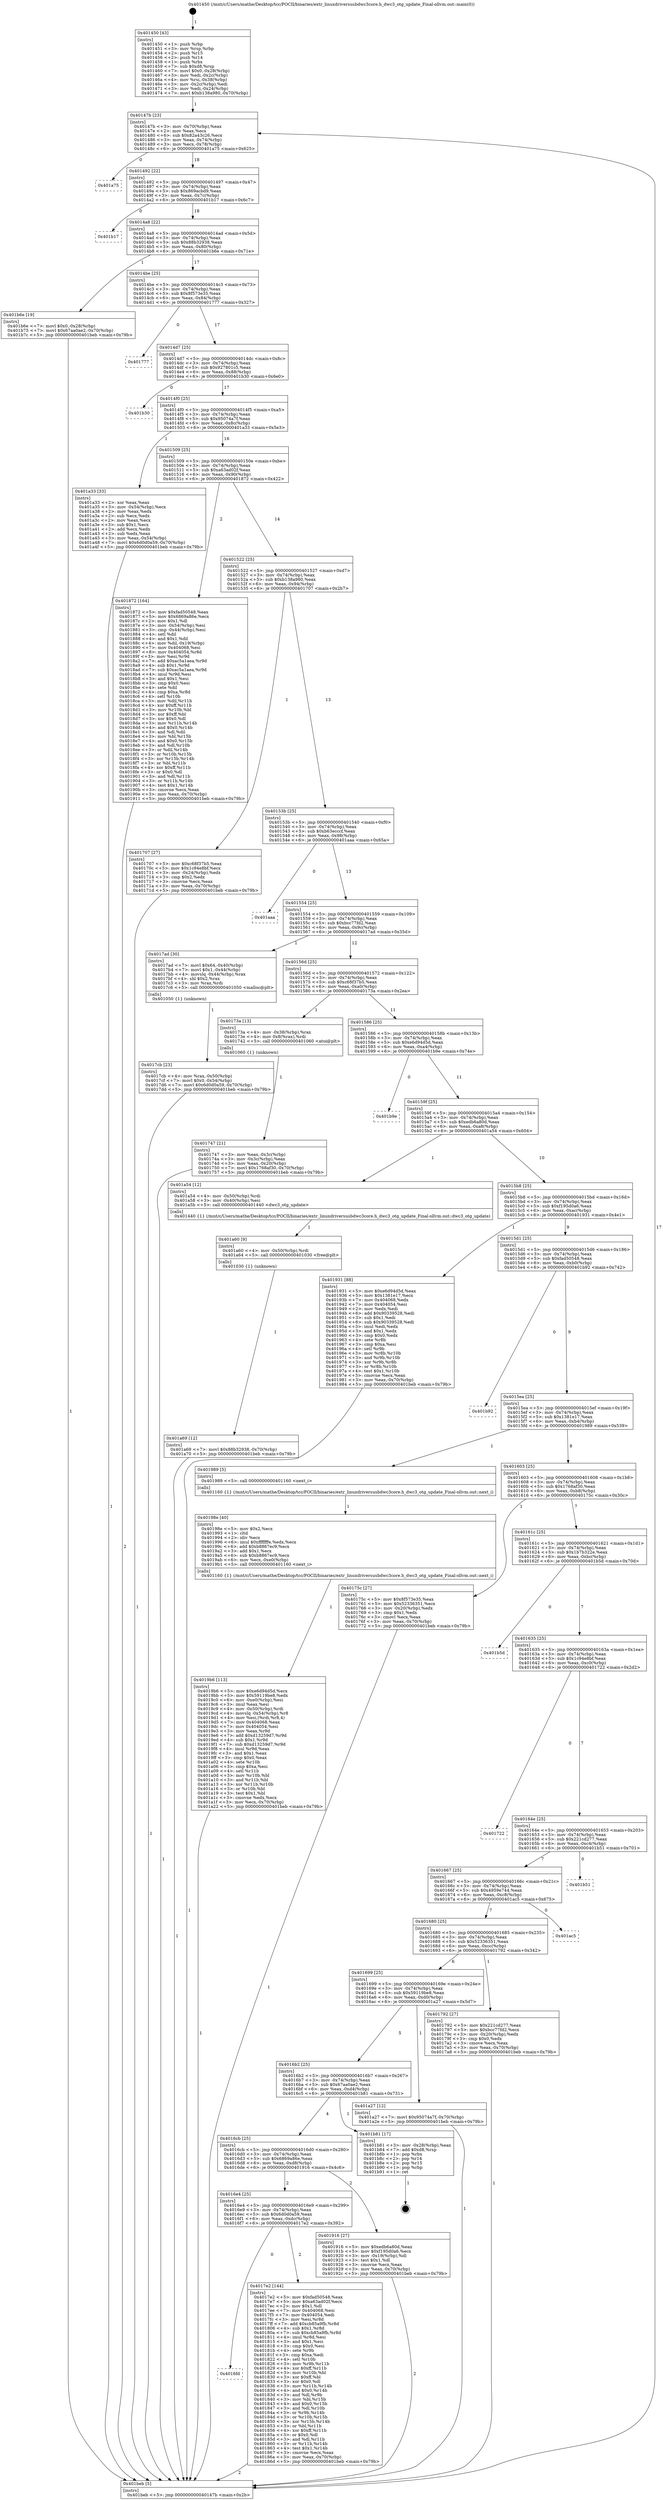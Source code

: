 digraph "0x401450" {
  label = "0x401450 (/mnt/c/Users/mathe/Desktop/tcc/POCII/binaries/extr_linuxdriversusbdwc3core.h_dwc3_otg_update_Final-ollvm.out::main(0))"
  labelloc = "t"
  node[shape=record]

  Entry [label="",width=0.3,height=0.3,shape=circle,fillcolor=black,style=filled]
  "0x40147b" [label="{
     0x40147b [23]\l
     | [instrs]\l
     &nbsp;&nbsp;0x40147b \<+3\>: mov -0x70(%rbp),%eax\l
     &nbsp;&nbsp;0x40147e \<+2\>: mov %eax,%ecx\l
     &nbsp;&nbsp;0x401480 \<+6\>: sub $0x82a43c26,%ecx\l
     &nbsp;&nbsp;0x401486 \<+3\>: mov %eax,-0x74(%rbp)\l
     &nbsp;&nbsp;0x401489 \<+3\>: mov %ecx,-0x78(%rbp)\l
     &nbsp;&nbsp;0x40148c \<+6\>: je 0000000000401a75 \<main+0x625\>\l
  }"]
  "0x401a75" [label="{
     0x401a75\l
  }", style=dashed]
  "0x401492" [label="{
     0x401492 [22]\l
     | [instrs]\l
     &nbsp;&nbsp;0x401492 \<+5\>: jmp 0000000000401497 \<main+0x47\>\l
     &nbsp;&nbsp;0x401497 \<+3\>: mov -0x74(%rbp),%eax\l
     &nbsp;&nbsp;0x40149a \<+5\>: sub $0x869acbd9,%eax\l
     &nbsp;&nbsp;0x40149f \<+3\>: mov %eax,-0x7c(%rbp)\l
     &nbsp;&nbsp;0x4014a2 \<+6\>: je 0000000000401b17 \<main+0x6c7\>\l
  }"]
  Exit [label="",width=0.3,height=0.3,shape=circle,fillcolor=black,style=filled,peripheries=2]
  "0x401b17" [label="{
     0x401b17\l
  }", style=dashed]
  "0x4014a8" [label="{
     0x4014a8 [22]\l
     | [instrs]\l
     &nbsp;&nbsp;0x4014a8 \<+5\>: jmp 00000000004014ad \<main+0x5d\>\l
     &nbsp;&nbsp;0x4014ad \<+3\>: mov -0x74(%rbp),%eax\l
     &nbsp;&nbsp;0x4014b0 \<+5\>: sub $0x88b32938,%eax\l
     &nbsp;&nbsp;0x4014b5 \<+3\>: mov %eax,-0x80(%rbp)\l
     &nbsp;&nbsp;0x4014b8 \<+6\>: je 0000000000401b6e \<main+0x71e\>\l
  }"]
  "0x401a69" [label="{
     0x401a69 [12]\l
     | [instrs]\l
     &nbsp;&nbsp;0x401a69 \<+7\>: movl $0x88b32938,-0x70(%rbp)\l
     &nbsp;&nbsp;0x401a70 \<+5\>: jmp 0000000000401beb \<main+0x79b\>\l
  }"]
  "0x401b6e" [label="{
     0x401b6e [19]\l
     | [instrs]\l
     &nbsp;&nbsp;0x401b6e \<+7\>: movl $0x0,-0x28(%rbp)\l
     &nbsp;&nbsp;0x401b75 \<+7\>: movl $0x67aa0ae2,-0x70(%rbp)\l
     &nbsp;&nbsp;0x401b7c \<+5\>: jmp 0000000000401beb \<main+0x79b\>\l
  }"]
  "0x4014be" [label="{
     0x4014be [25]\l
     | [instrs]\l
     &nbsp;&nbsp;0x4014be \<+5\>: jmp 00000000004014c3 \<main+0x73\>\l
     &nbsp;&nbsp;0x4014c3 \<+3\>: mov -0x74(%rbp),%eax\l
     &nbsp;&nbsp;0x4014c6 \<+5\>: sub $0x8f573e35,%eax\l
     &nbsp;&nbsp;0x4014cb \<+6\>: mov %eax,-0x84(%rbp)\l
     &nbsp;&nbsp;0x4014d1 \<+6\>: je 0000000000401777 \<main+0x327\>\l
  }"]
  "0x401a60" [label="{
     0x401a60 [9]\l
     | [instrs]\l
     &nbsp;&nbsp;0x401a60 \<+4\>: mov -0x50(%rbp),%rdi\l
     &nbsp;&nbsp;0x401a64 \<+5\>: call 0000000000401030 \<free@plt\>\l
     | [calls]\l
     &nbsp;&nbsp;0x401030 \{1\} (unknown)\l
  }"]
  "0x401777" [label="{
     0x401777\l
  }", style=dashed]
  "0x4014d7" [label="{
     0x4014d7 [25]\l
     | [instrs]\l
     &nbsp;&nbsp;0x4014d7 \<+5\>: jmp 00000000004014dc \<main+0x8c\>\l
     &nbsp;&nbsp;0x4014dc \<+3\>: mov -0x74(%rbp),%eax\l
     &nbsp;&nbsp;0x4014df \<+5\>: sub $0x927801c5,%eax\l
     &nbsp;&nbsp;0x4014e4 \<+6\>: mov %eax,-0x88(%rbp)\l
     &nbsp;&nbsp;0x4014ea \<+6\>: je 0000000000401b30 \<main+0x6e0\>\l
  }"]
  "0x4019b6" [label="{
     0x4019b6 [113]\l
     | [instrs]\l
     &nbsp;&nbsp;0x4019b6 \<+5\>: mov $0xe6d94d5d,%ecx\l
     &nbsp;&nbsp;0x4019bb \<+5\>: mov $0x59119be8,%edx\l
     &nbsp;&nbsp;0x4019c0 \<+6\>: mov -0xe0(%rbp),%esi\l
     &nbsp;&nbsp;0x4019c6 \<+3\>: imul %eax,%esi\l
     &nbsp;&nbsp;0x4019c9 \<+4\>: mov -0x50(%rbp),%rdi\l
     &nbsp;&nbsp;0x4019cd \<+4\>: movslq -0x54(%rbp),%r8\l
     &nbsp;&nbsp;0x4019d1 \<+4\>: mov %esi,(%rdi,%r8,4)\l
     &nbsp;&nbsp;0x4019d5 \<+7\>: mov 0x404068,%eax\l
     &nbsp;&nbsp;0x4019dc \<+7\>: mov 0x404054,%esi\l
     &nbsp;&nbsp;0x4019e3 \<+3\>: mov %eax,%r9d\l
     &nbsp;&nbsp;0x4019e6 \<+7\>: add $0xd13259d7,%r9d\l
     &nbsp;&nbsp;0x4019ed \<+4\>: sub $0x1,%r9d\l
     &nbsp;&nbsp;0x4019f1 \<+7\>: sub $0xd13259d7,%r9d\l
     &nbsp;&nbsp;0x4019f8 \<+4\>: imul %r9d,%eax\l
     &nbsp;&nbsp;0x4019fc \<+3\>: and $0x1,%eax\l
     &nbsp;&nbsp;0x4019ff \<+3\>: cmp $0x0,%eax\l
     &nbsp;&nbsp;0x401a02 \<+4\>: sete %r10b\l
     &nbsp;&nbsp;0x401a06 \<+3\>: cmp $0xa,%esi\l
     &nbsp;&nbsp;0x401a09 \<+4\>: setl %r11b\l
     &nbsp;&nbsp;0x401a0d \<+3\>: mov %r10b,%bl\l
     &nbsp;&nbsp;0x401a10 \<+3\>: and %r11b,%bl\l
     &nbsp;&nbsp;0x401a13 \<+3\>: xor %r11b,%r10b\l
     &nbsp;&nbsp;0x401a16 \<+3\>: or %r10b,%bl\l
     &nbsp;&nbsp;0x401a19 \<+3\>: test $0x1,%bl\l
     &nbsp;&nbsp;0x401a1c \<+3\>: cmovne %edx,%ecx\l
     &nbsp;&nbsp;0x401a1f \<+3\>: mov %ecx,-0x70(%rbp)\l
     &nbsp;&nbsp;0x401a22 \<+5\>: jmp 0000000000401beb \<main+0x79b\>\l
  }"]
  "0x401b30" [label="{
     0x401b30\l
  }", style=dashed]
  "0x4014f0" [label="{
     0x4014f0 [25]\l
     | [instrs]\l
     &nbsp;&nbsp;0x4014f0 \<+5\>: jmp 00000000004014f5 \<main+0xa5\>\l
     &nbsp;&nbsp;0x4014f5 \<+3\>: mov -0x74(%rbp),%eax\l
     &nbsp;&nbsp;0x4014f8 \<+5\>: sub $0x95074a7f,%eax\l
     &nbsp;&nbsp;0x4014fd \<+6\>: mov %eax,-0x8c(%rbp)\l
     &nbsp;&nbsp;0x401503 \<+6\>: je 0000000000401a33 \<main+0x5e3\>\l
  }"]
  "0x40198e" [label="{
     0x40198e [40]\l
     | [instrs]\l
     &nbsp;&nbsp;0x40198e \<+5\>: mov $0x2,%ecx\l
     &nbsp;&nbsp;0x401993 \<+1\>: cltd\l
     &nbsp;&nbsp;0x401994 \<+2\>: idiv %ecx\l
     &nbsp;&nbsp;0x401996 \<+6\>: imul $0xfffffffe,%edx,%ecx\l
     &nbsp;&nbsp;0x40199c \<+6\>: add $0xb8867ec9,%ecx\l
     &nbsp;&nbsp;0x4019a2 \<+3\>: add $0x1,%ecx\l
     &nbsp;&nbsp;0x4019a5 \<+6\>: sub $0xb8867ec9,%ecx\l
     &nbsp;&nbsp;0x4019ab \<+6\>: mov %ecx,-0xe0(%rbp)\l
     &nbsp;&nbsp;0x4019b1 \<+5\>: call 0000000000401160 \<next_i\>\l
     | [calls]\l
     &nbsp;&nbsp;0x401160 \{1\} (/mnt/c/Users/mathe/Desktop/tcc/POCII/binaries/extr_linuxdriversusbdwc3core.h_dwc3_otg_update_Final-ollvm.out::next_i)\l
  }"]
  "0x401a33" [label="{
     0x401a33 [33]\l
     | [instrs]\l
     &nbsp;&nbsp;0x401a33 \<+2\>: xor %eax,%eax\l
     &nbsp;&nbsp;0x401a35 \<+3\>: mov -0x54(%rbp),%ecx\l
     &nbsp;&nbsp;0x401a38 \<+2\>: mov %eax,%edx\l
     &nbsp;&nbsp;0x401a3a \<+2\>: sub %ecx,%edx\l
     &nbsp;&nbsp;0x401a3c \<+2\>: mov %eax,%ecx\l
     &nbsp;&nbsp;0x401a3e \<+3\>: sub $0x1,%ecx\l
     &nbsp;&nbsp;0x401a41 \<+2\>: add %ecx,%edx\l
     &nbsp;&nbsp;0x401a43 \<+2\>: sub %edx,%eax\l
     &nbsp;&nbsp;0x401a45 \<+3\>: mov %eax,-0x54(%rbp)\l
     &nbsp;&nbsp;0x401a48 \<+7\>: movl $0x6d0d0a59,-0x70(%rbp)\l
     &nbsp;&nbsp;0x401a4f \<+5\>: jmp 0000000000401beb \<main+0x79b\>\l
  }"]
  "0x401509" [label="{
     0x401509 [25]\l
     | [instrs]\l
     &nbsp;&nbsp;0x401509 \<+5\>: jmp 000000000040150e \<main+0xbe\>\l
     &nbsp;&nbsp;0x40150e \<+3\>: mov -0x74(%rbp),%eax\l
     &nbsp;&nbsp;0x401511 \<+5\>: sub $0xa63ad02f,%eax\l
     &nbsp;&nbsp;0x401516 \<+6\>: mov %eax,-0x90(%rbp)\l
     &nbsp;&nbsp;0x40151c \<+6\>: je 0000000000401872 \<main+0x422\>\l
  }"]
  "0x4016fd" [label="{
     0x4016fd\l
  }", style=dashed]
  "0x401872" [label="{
     0x401872 [164]\l
     | [instrs]\l
     &nbsp;&nbsp;0x401872 \<+5\>: mov $0xfad50548,%eax\l
     &nbsp;&nbsp;0x401877 \<+5\>: mov $0x6869a86e,%ecx\l
     &nbsp;&nbsp;0x40187c \<+2\>: mov $0x1,%dl\l
     &nbsp;&nbsp;0x40187e \<+3\>: mov -0x54(%rbp),%esi\l
     &nbsp;&nbsp;0x401881 \<+3\>: cmp -0x44(%rbp),%esi\l
     &nbsp;&nbsp;0x401884 \<+4\>: setl %dil\l
     &nbsp;&nbsp;0x401888 \<+4\>: and $0x1,%dil\l
     &nbsp;&nbsp;0x40188c \<+4\>: mov %dil,-0x19(%rbp)\l
     &nbsp;&nbsp;0x401890 \<+7\>: mov 0x404068,%esi\l
     &nbsp;&nbsp;0x401897 \<+8\>: mov 0x404054,%r8d\l
     &nbsp;&nbsp;0x40189f \<+3\>: mov %esi,%r9d\l
     &nbsp;&nbsp;0x4018a2 \<+7\>: add $0xac5a1aea,%r9d\l
     &nbsp;&nbsp;0x4018a9 \<+4\>: sub $0x1,%r9d\l
     &nbsp;&nbsp;0x4018ad \<+7\>: sub $0xac5a1aea,%r9d\l
     &nbsp;&nbsp;0x4018b4 \<+4\>: imul %r9d,%esi\l
     &nbsp;&nbsp;0x4018b8 \<+3\>: and $0x1,%esi\l
     &nbsp;&nbsp;0x4018bb \<+3\>: cmp $0x0,%esi\l
     &nbsp;&nbsp;0x4018be \<+4\>: sete %dil\l
     &nbsp;&nbsp;0x4018c2 \<+4\>: cmp $0xa,%r8d\l
     &nbsp;&nbsp;0x4018c6 \<+4\>: setl %r10b\l
     &nbsp;&nbsp;0x4018ca \<+3\>: mov %dil,%r11b\l
     &nbsp;&nbsp;0x4018cd \<+4\>: xor $0xff,%r11b\l
     &nbsp;&nbsp;0x4018d1 \<+3\>: mov %r10b,%bl\l
     &nbsp;&nbsp;0x4018d4 \<+3\>: xor $0xff,%bl\l
     &nbsp;&nbsp;0x4018d7 \<+3\>: xor $0x0,%dl\l
     &nbsp;&nbsp;0x4018da \<+3\>: mov %r11b,%r14b\l
     &nbsp;&nbsp;0x4018dd \<+4\>: and $0x0,%r14b\l
     &nbsp;&nbsp;0x4018e1 \<+3\>: and %dl,%dil\l
     &nbsp;&nbsp;0x4018e4 \<+3\>: mov %bl,%r15b\l
     &nbsp;&nbsp;0x4018e7 \<+4\>: and $0x0,%r15b\l
     &nbsp;&nbsp;0x4018eb \<+3\>: and %dl,%r10b\l
     &nbsp;&nbsp;0x4018ee \<+3\>: or %dil,%r14b\l
     &nbsp;&nbsp;0x4018f1 \<+3\>: or %r10b,%r15b\l
     &nbsp;&nbsp;0x4018f4 \<+3\>: xor %r15b,%r14b\l
     &nbsp;&nbsp;0x4018f7 \<+3\>: or %bl,%r11b\l
     &nbsp;&nbsp;0x4018fa \<+4\>: xor $0xff,%r11b\l
     &nbsp;&nbsp;0x4018fe \<+3\>: or $0x0,%dl\l
     &nbsp;&nbsp;0x401901 \<+3\>: and %dl,%r11b\l
     &nbsp;&nbsp;0x401904 \<+3\>: or %r11b,%r14b\l
     &nbsp;&nbsp;0x401907 \<+4\>: test $0x1,%r14b\l
     &nbsp;&nbsp;0x40190b \<+3\>: cmovne %ecx,%eax\l
     &nbsp;&nbsp;0x40190e \<+3\>: mov %eax,-0x70(%rbp)\l
     &nbsp;&nbsp;0x401911 \<+5\>: jmp 0000000000401beb \<main+0x79b\>\l
  }"]
  "0x401522" [label="{
     0x401522 [25]\l
     | [instrs]\l
     &nbsp;&nbsp;0x401522 \<+5\>: jmp 0000000000401527 \<main+0xd7\>\l
     &nbsp;&nbsp;0x401527 \<+3\>: mov -0x74(%rbp),%eax\l
     &nbsp;&nbsp;0x40152a \<+5\>: sub $0xb138a980,%eax\l
     &nbsp;&nbsp;0x40152f \<+6\>: mov %eax,-0x94(%rbp)\l
     &nbsp;&nbsp;0x401535 \<+6\>: je 0000000000401707 \<main+0x2b7\>\l
  }"]
  "0x4017e2" [label="{
     0x4017e2 [144]\l
     | [instrs]\l
     &nbsp;&nbsp;0x4017e2 \<+5\>: mov $0xfad50548,%eax\l
     &nbsp;&nbsp;0x4017e7 \<+5\>: mov $0xa63ad02f,%ecx\l
     &nbsp;&nbsp;0x4017ec \<+2\>: mov $0x1,%dl\l
     &nbsp;&nbsp;0x4017ee \<+7\>: mov 0x404068,%esi\l
     &nbsp;&nbsp;0x4017f5 \<+7\>: mov 0x404054,%edi\l
     &nbsp;&nbsp;0x4017fc \<+3\>: mov %esi,%r8d\l
     &nbsp;&nbsp;0x4017ff \<+7\>: add $0xcb85a9fb,%r8d\l
     &nbsp;&nbsp;0x401806 \<+4\>: sub $0x1,%r8d\l
     &nbsp;&nbsp;0x40180a \<+7\>: sub $0xcb85a9fb,%r8d\l
     &nbsp;&nbsp;0x401811 \<+4\>: imul %r8d,%esi\l
     &nbsp;&nbsp;0x401815 \<+3\>: and $0x1,%esi\l
     &nbsp;&nbsp;0x401818 \<+3\>: cmp $0x0,%esi\l
     &nbsp;&nbsp;0x40181b \<+4\>: sete %r9b\l
     &nbsp;&nbsp;0x40181f \<+3\>: cmp $0xa,%edi\l
     &nbsp;&nbsp;0x401822 \<+4\>: setl %r10b\l
     &nbsp;&nbsp;0x401826 \<+3\>: mov %r9b,%r11b\l
     &nbsp;&nbsp;0x401829 \<+4\>: xor $0xff,%r11b\l
     &nbsp;&nbsp;0x40182d \<+3\>: mov %r10b,%bl\l
     &nbsp;&nbsp;0x401830 \<+3\>: xor $0xff,%bl\l
     &nbsp;&nbsp;0x401833 \<+3\>: xor $0x0,%dl\l
     &nbsp;&nbsp;0x401836 \<+3\>: mov %r11b,%r14b\l
     &nbsp;&nbsp;0x401839 \<+4\>: and $0x0,%r14b\l
     &nbsp;&nbsp;0x40183d \<+3\>: and %dl,%r9b\l
     &nbsp;&nbsp;0x401840 \<+3\>: mov %bl,%r15b\l
     &nbsp;&nbsp;0x401843 \<+4\>: and $0x0,%r15b\l
     &nbsp;&nbsp;0x401847 \<+3\>: and %dl,%r10b\l
     &nbsp;&nbsp;0x40184a \<+3\>: or %r9b,%r14b\l
     &nbsp;&nbsp;0x40184d \<+3\>: or %r10b,%r15b\l
     &nbsp;&nbsp;0x401850 \<+3\>: xor %r15b,%r14b\l
     &nbsp;&nbsp;0x401853 \<+3\>: or %bl,%r11b\l
     &nbsp;&nbsp;0x401856 \<+4\>: xor $0xff,%r11b\l
     &nbsp;&nbsp;0x40185a \<+3\>: or $0x0,%dl\l
     &nbsp;&nbsp;0x40185d \<+3\>: and %dl,%r11b\l
     &nbsp;&nbsp;0x401860 \<+3\>: or %r11b,%r14b\l
     &nbsp;&nbsp;0x401863 \<+4\>: test $0x1,%r14b\l
     &nbsp;&nbsp;0x401867 \<+3\>: cmovne %ecx,%eax\l
     &nbsp;&nbsp;0x40186a \<+3\>: mov %eax,-0x70(%rbp)\l
     &nbsp;&nbsp;0x40186d \<+5\>: jmp 0000000000401beb \<main+0x79b\>\l
  }"]
  "0x401707" [label="{
     0x401707 [27]\l
     | [instrs]\l
     &nbsp;&nbsp;0x401707 \<+5\>: mov $0xc68f37b5,%eax\l
     &nbsp;&nbsp;0x40170c \<+5\>: mov $0x1c94e8bf,%ecx\l
     &nbsp;&nbsp;0x401711 \<+3\>: mov -0x24(%rbp),%edx\l
     &nbsp;&nbsp;0x401714 \<+3\>: cmp $0x2,%edx\l
     &nbsp;&nbsp;0x401717 \<+3\>: cmovne %ecx,%eax\l
     &nbsp;&nbsp;0x40171a \<+3\>: mov %eax,-0x70(%rbp)\l
     &nbsp;&nbsp;0x40171d \<+5\>: jmp 0000000000401beb \<main+0x79b\>\l
  }"]
  "0x40153b" [label="{
     0x40153b [25]\l
     | [instrs]\l
     &nbsp;&nbsp;0x40153b \<+5\>: jmp 0000000000401540 \<main+0xf0\>\l
     &nbsp;&nbsp;0x401540 \<+3\>: mov -0x74(%rbp),%eax\l
     &nbsp;&nbsp;0x401543 \<+5\>: sub $0xb63ecccf,%eax\l
     &nbsp;&nbsp;0x401548 \<+6\>: mov %eax,-0x98(%rbp)\l
     &nbsp;&nbsp;0x40154e \<+6\>: je 0000000000401aaa \<main+0x65a\>\l
  }"]
  "0x401beb" [label="{
     0x401beb [5]\l
     | [instrs]\l
     &nbsp;&nbsp;0x401beb \<+5\>: jmp 000000000040147b \<main+0x2b\>\l
  }"]
  "0x401450" [label="{
     0x401450 [43]\l
     | [instrs]\l
     &nbsp;&nbsp;0x401450 \<+1\>: push %rbp\l
     &nbsp;&nbsp;0x401451 \<+3\>: mov %rsp,%rbp\l
     &nbsp;&nbsp;0x401454 \<+2\>: push %r15\l
     &nbsp;&nbsp;0x401456 \<+2\>: push %r14\l
     &nbsp;&nbsp;0x401458 \<+1\>: push %rbx\l
     &nbsp;&nbsp;0x401459 \<+7\>: sub $0xd8,%rsp\l
     &nbsp;&nbsp;0x401460 \<+7\>: movl $0x0,-0x28(%rbp)\l
     &nbsp;&nbsp;0x401467 \<+3\>: mov %edi,-0x2c(%rbp)\l
     &nbsp;&nbsp;0x40146a \<+4\>: mov %rsi,-0x38(%rbp)\l
     &nbsp;&nbsp;0x40146e \<+3\>: mov -0x2c(%rbp),%edi\l
     &nbsp;&nbsp;0x401471 \<+3\>: mov %edi,-0x24(%rbp)\l
     &nbsp;&nbsp;0x401474 \<+7\>: movl $0xb138a980,-0x70(%rbp)\l
  }"]
  "0x4016e4" [label="{
     0x4016e4 [25]\l
     | [instrs]\l
     &nbsp;&nbsp;0x4016e4 \<+5\>: jmp 00000000004016e9 \<main+0x299\>\l
     &nbsp;&nbsp;0x4016e9 \<+3\>: mov -0x74(%rbp),%eax\l
     &nbsp;&nbsp;0x4016ec \<+5\>: sub $0x6d0d0a59,%eax\l
     &nbsp;&nbsp;0x4016f1 \<+6\>: mov %eax,-0xdc(%rbp)\l
     &nbsp;&nbsp;0x4016f7 \<+6\>: je 00000000004017e2 \<main+0x392\>\l
  }"]
  "0x401aaa" [label="{
     0x401aaa\l
  }", style=dashed]
  "0x401554" [label="{
     0x401554 [25]\l
     | [instrs]\l
     &nbsp;&nbsp;0x401554 \<+5\>: jmp 0000000000401559 \<main+0x109\>\l
     &nbsp;&nbsp;0x401559 \<+3\>: mov -0x74(%rbp),%eax\l
     &nbsp;&nbsp;0x40155c \<+5\>: sub $0xbcc77fd2,%eax\l
     &nbsp;&nbsp;0x401561 \<+6\>: mov %eax,-0x9c(%rbp)\l
     &nbsp;&nbsp;0x401567 \<+6\>: je 00000000004017ad \<main+0x35d\>\l
  }"]
  "0x401916" [label="{
     0x401916 [27]\l
     | [instrs]\l
     &nbsp;&nbsp;0x401916 \<+5\>: mov $0xedb6a80d,%eax\l
     &nbsp;&nbsp;0x40191b \<+5\>: mov $0xf195d0a6,%ecx\l
     &nbsp;&nbsp;0x401920 \<+3\>: mov -0x19(%rbp),%dl\l
     &nbsp;&nbsp;0x401923 \<+3\>: test $0x1,%dl\l
     &nbsp;&nbsp;0x401926 \<+3\>: cmovne %ecx,%eax\l
     &nbsp;&nbsp;0x401929 \<+3\>: mov %eax,-0x70(%rbp)\l
     &nbsp;&nbsp;0x40192c \<+5\>: jmp 0000000000401beb \<main+0x79b\>\l
  }"]
  "0x4017ad" [label="{
     0x4017ad [30]\l
     | [instrs]\l
     &nbsp;&nbsp;0x4017ad \<+7\>: movl $0x64,-0x40(%rbp)\l
     &nbsp;&nbsp;0x4017b4 \<+7\>: movl $0x1,-0x44(%rbp)\l
     &nbsp;&nbsp;0x4017bb \<+4\>: movslq -0x44(%rbp),%rax\l
     &nbsp;&nbsp;0x4017bf \<+4\>: shl $0x2,%rax\l
     &nbsp;&nbsp;0x4017c3 \<+3\>: mov %rax,%rdi\l
     &nbsp;&nbsp;0x4017c6 \<+5\>: call 0000000000401050 \<malloc@plt\>\l
     | [calls]\l
     &nbsp;&nbsp;0x401050 \{1\} (unknown)\l
  }"]
  "0x40156d" [label="{
     0x40156d [25]\l
     | [instrs]\l
     &nbsp;&nbsp;0x40156d \<+5\>: jmp 0000000000401572 \<main+0x122\>\l
     &nbsp;&nbsp;0x401572 \<+3\>: mov -0x74(%rbp),%eax\l
     &nbsp;&nbsp;0x401575 \<+5\>: sub $0xc68f37b5,%eax\l
     &nbsp;&nbsp;0x40157a \<+6\>: mov %eax,-0xa0(%rbp)\l
     &nbsp;&nbsp;0x401580 \<+6\>: je 000000000040173a \<main+0x2ea\>\l
  }"]
  "0x4016cb" [label="{
     0x4016cb [25]\l
     | [instrs]\l
     &nbsp;&nbsp;0x4016cb \<+5\>: jmp 00000000004016d0 \<main+0x280\>\l
     &nbsp;&nbsp;0x4016d0 \<+3\>: mov -0x74(%rbp),%eax\l
     &nbsp;&nbsp;0x4016d3 \<+5\>: sub $0x6869a86e,%eax\l
     &nbsp;&nbsp;0x4016d8 \<+6\>: mov %eax,-0xd8(%rbp)\l
     &nbsp;&nbsp;0x4016de \<+6\>: je 0000000000401916 \<main+0x4c6\>\l
  }"]
  "0x40173a" [label="{
     0x40173a [13]\l
     | [instrs]\l
     &nbsp;&nbsp;0x40173a \<+4\>: mov -0x38(%rbp),%rax\l
     &nbsp;&nbsp;0x40173e \<+4\>: mov 0x8(%rax),%rdi\l
     &nbsp;&nbsp;0x401742 \<+5\>: call 0000000000401060 \<atoi@plt\>\l
     | [calls]\l
     &nbsp;&nbsp;0x401060 \{1\} (unknown)\l
  }"]
  "0x401586" [label="{
     0x401586 [25]\l
     | [instrs]\l
     &nbsp;&nbsp;0x401586 \<+5\>: jmp 000000000040158b \<main+0x13b\>\l
     &nbsp;&nbsp;0x40158b \<+3\>: mov -0x74(%rbp),%eax\l
     &nbsp;&nbsp;0x40158e \<+5\>: sub $0xe6d94d5d,%eax\l
     &nbsp;&nbsp;0x401593 \<+6\>: mov %eax,-0xa4(%rbp)\l
     &nbsp;&nbsp;0x401599 \<+6\>: je 0000000000401b9e \<main+0x74e\>\l
  }"]
  "0x401747" [label="{
     0x401747 [21]\l
     | [instrs]\l
     &nbsp;&nbsp;0x401747 \<+3\>: mov %eax,-0x3c(%rbp)\l
     &nbsp;&nbsp;0x40174a \<+3\>: mov -0x3c(%rbp),%eax\l
     &nbsp;&nbsp;0x40174d \<+3\>: mov %eax,-0x20(%rbp)\l
     &nbsp;&nbsp;0x401750 \<+7\>: movl $0x1768af30,-0x70(%rbp)\l
     &nbsp;&nbsp;0x401757 \<+5\>: jmp 0000000000401beb \<main+0x79b\>\l
  }"]
  "0x401b81" [label="{
     0x401b81 [17]\l
     | [instrs]\l
     &nbsp;&nbsp;0x401b81 \<+3\>: mov -0x28(%rbp),%eax\l
     &nbsp;&nbsp;0x401b84 \<+7\>: add $0xd8,%rsp\l
     &nbsp;&nbsp;0x401b8b \<+1\>: pop %rbx\l
     &nbsp;&nbsp;0x401b8c \<+2\>: pop %r14\l
     &nbsp;&nbsp;0x401b8e \<+2\>: pop %r15\l
     &nbsp;&nbsp;0x401b90 \<+1\>: pop %rbp\l
     &nbsp;&nbsp;0x401b91 \<+1\>: ret\l
  }"]
  "0x401b9e" [label="{
     0x401b9e\l
  }", style=dashed]
  "0x40159f" [label="{
     0x40159f [25]\l
     | [instrs]\l
     &nbsp;&nbsp;0x40159f \<+5\>: jmp 00000000004015a4 \<main+0x154\>\l
     &nbsp;&nbsp;0x4015a4 \<+3\>: mov -0x74(%rbp),%eax\l
     &nbsp;&nbsp;0x4015a7 \<+5\>: sub $0xedb6a80d,%eax\l
     &nbsp;&nbsp;0x4015ac \<+6\>: mov %eax,-0xa8(%rbp)\l
     &nbsp;&nbsp;0x4015b2 \<+6\>: je 0000000000401a54 \<main+0x604\>\l
  }"]
  "0x4016b2" [label="{
     0x4016b2 [25]\l
     | [instrs]\l
     &nbsp;&nbsp;0x4016b2 \<+5\>: jmp 00000000004016b7 \<main+0x267\>\l
     &nbsp;&nbsp;0x4016b7 \<+3\>: mov -0x74(%rbp),%eax\l
     &nbsp;&nbsp;0x4016ba \<+5\>: sub $0x67aa0ae2,%eax\l
     &nbsp;&nbsp;0x4016bf \<+6\>: mov %eax,-0xd4(%rbp)\l
     &nbsp;&nbsp;0x4016c5 \<+6\>: je 0000000000401b81 \<main+0x731\>\l
  }"]
  "0x401a54" [label="{
     0x401a54 [12]\l
     | [instrs]\l
     &nbsp;&nbsp;0x401a54 \<+4\>: mov -0x50(%rbp),%rdi\l
     &nbsp;&nbsp;0x401a58 \<+3\>: mov -0x40(%rbp),%esi\l
     &nbsp;&nbsp;0x401a5b \<+5\>: call 0000000000401440 \<dwc3_otg_update\>\l
     | [calls]\l
     &nbsp;&nbsp;0x401440 \{1\} (/mnt/c/Users/mathe/Desktop/tcc/POCII/binaries/extr_linuxdriversusbdwc3core.h_dwc3_otg_update_Final-ollvm.out::dwc3_otg_update)\l
  }"]
  "0x4015b8" [label="{
     0x4015b8 [25]\l
     | [instrs]\l
     &nbsp;&nbsp;0x4015b8 \<+5\>: jmp 00000000004015bd \<main+0x16d\>\l
     &nbsp;&nbsp;0x4015bd \<+3\>: mov -0x74(%rbp),%eax\l
     &nbsp;&nbsp;0x4015c0 \<+5\>: sub $0xf195d0a6,%eax\l
     &nbsp;&nbsp;0x4015c5 \<+6\>: mov %eax,-0xac(%rbp)\l
     &nbsp;&nbsp;0x4015cb \<+6\>: je 0000000000401931 \<main+0x4e1\>\l
  }"]
  "0x401a27" [label="{
     0x401a27 [12]\l
     | [instrs]\l
     &nbsp;&nbsp;0x401a27 \<+7\>: movl $0x95074a7f,-0x70(%rbp)\l
     &nbsp;&nbsp;0x401a2e \<+5\>: jmp 0000000000401beb \<main+0x79b\>\l
  }"]
  "0x401931" [label="{
     0x401931 [88]\l
     | [instrs]\l
     &nbsp;&nbsp;0x401931 \<+5\>: mov $0xe6d94d5d,%eax\l
     &nbsp;&nbsp;0x401936 \<+5\>: mov $0x1381e17,%ecx\l
     &nbsp;&nbsp;0x40193b \<+7\>: mov 0x404068,%edx\l
     &nbsp;&nbsp;0x401942 \<+7\>: mov 0x404054,%esi\l
     &nbsp;&nbsp;0x401949 \<+2\>: mov %edx,%edi\l
     &nbsp;&nbsp;0x40194b \<+6\>: add $0x90339528,%edi\l
     &nbsp;&nbsp;0x401951 \<+3\>: sub $0x1,%edi\l
     &nbsp;&nbsp;0x401954 \<+6\>: sub $0x90339528,%edi\l
     &nbsp;&nbsp;0x40195a \<+3\>: imul %edi,%edx\l
     &nbsp;&nbsp;0x40195d \<+3\>: and $0x1,%edx\l
     &nbsp;&nbsp;0x401960 \<+3\>: cmp $0x0,%edx\l
     &nbsp;&nbsp;0x401963 \<+4\>: sete %r8b\l
     &nbsp;&nbsp;0x401967 \<+3\>: cmp $0xa,%esi\l
     &nbsp;&nbsp;0x40196a \<+4\>: setl %r9b\l
     &nbsp;&nbsp;0x40196e \<+3\>: mov %r8b,%r10b\l
     &nbsp;&nbsp;0x401971 \<+3\>: and %r9b,%r10b\l
     &nbsp;&nbsp;0x401974 \<+3\>: xor %r9b,%r8b\l
     &nbsp;&nbsp;0x401977 \<+3\>: or %r8b,%r10b\l
     &nbsp;&nbsp;0x40197a \<+4\>: test $0x1,%r10b\l
     &nbsp;&nbsp;0x40197e \<+3\>: cmovne %ecx,%eax\l
     &nbsp;&nbsp;0x401981 \<+3\>: mov %eax,-0x70(%rbp)\l
     &nbsp;&nbsp;0x401984 \<+5\>: jmp 0000000000401beb \<main+0x79b\>\l
  }"]
  "0x4015d1" [label="{
     0x4015d1 [25]\l
     | [instrs]\l
     &nbsp;&nbsp;0x4015d1 \<+5\>: jmp 00000000004015d6 \<main+0x186\>\l
     &nbsp;&nbsp;0x4015d6 \<+3\>: mov -0x74(%rbp),%eax\l
     &nbsp;&nbsp;0x4015d9 \<+5\>: sub $0xfad50548,%eax\l
     &nbsp;&nbsp;0x4015de \<+6\>: mov %eax,-0xb0(%rbp)\l
     &nbsp;&nbsp;0x4015e4 \<+6\>: je 0000000000401b92 \<main+0x742\>\l
  }"]
  "0x4017cb" [label="{
     0x4017cb [23]\l
     | [instrs]\l
     &nbsp;&nbsp;0x4017cb \<+4\>: mov %rax,-0x50(%rbp)\l
     &nbsp;&nbsp;0x4017cf \<+7\>: movl $0x0,-0x54(%rbp)\l
     &nbsp;&nbsp;0x4017d6 \<+7\>: movl $0x6d0d0a59,-0x70(%rbp)\l
     &nbsp;&nbsp;0x4017dd \<+5\>: jmp 0000000000401beb \<main+0x79b\>\l
  }"]
  "0x401b92" [label="{
     0x401b92\l
  }", style=dashed]
  "0x4015ea" [label="{
     0x4015ea [25]\l
     | [instrs]\l
     &nbsp;&nbsp;0x4015ea \<+5\>: jmp 00000000004015ef \<main+0x19f\>\l
     &nbsp;&nbsp;0x4015ef \<+3\>: mov -0x74(%rbp),%eax\l
     &nbsp;&nbsp;0x4015f2 \<+5\>: sub $0x1381e17,%eax\l
     &nbsp;&nbsp;0x4015f7 \<+6\>: mov %eax,-0xb4(%rbp)\l
     &nbsp;&nbsp;0x4015fd \<+6\>: je 0000000000401989 \<main+0x539\>\l
  }"]
  "0x401699" [label="{
     0x401699 [25]\l
     | [instrs]\l
     &nbsp;&nbsp;0x401699 \<+5\>: jmp 000000000040169e \<main+0x24e\>\l
     &nbsp;&nbsp;0x40169e \<+3\>: mov -0x74(%rbp),%eax\l
     &nbsp;&nbsp;0x4016a1 \<+5\>: sub $0x59119be8,%eax\l
     &nbsp;&nbsp;0x4016a6 \<+6\>: mov %eax,-0xd0(%rbp)\l
     &nbsp;&nbsp;0x4016ac \<+6\>: je 0000000000401a27 \<main+0x5d7\>\l
  }"]
  "0x401989" [label="{
     0x401989 [5]\l
     | [instrs]\l
     &nbsp;&nbsp;0x401989 \<+5\>: call 0000000000401160 \<next_i\>\l
     | [calls]\l
     &nbsp;&nbsp;0x401160 \{1\} (/mnt/c/Users/mathe/Desktop/tcc/POCII/binaries/extr_linuxdriversusbdwc3core.h_dwc3_otg_update_Final-ollvm.out::next_i)\l
  }"]
  "0x401603" [label="{
     0x401603 [25]\l
     | [instrs]\l
     &nbsp;&nbsp;0x401603 \<+5\>: jmp 0000000000401608 \<main+0x1b8\>\l
     &nbsp;&nbsp;0x401608 \<+3\>: mov -0x74(%rbp),%eax\l
     &nbsp;&nbsp;0x40160b \<+5\>: sub $0x1768af30,%eax\l
     &nbsp;&nbsp;0x401610 \<+6\>: mov %eax,-0xb8(%rbp)\l
     &nbsp;&nbsp;0x401616 \<+6\>: je 000000000040175c \<main+0x30c\>\l
  }"]
  "0x401792" [label="{
     0x401792 [27]\l
     | [instrs]\l
     &nbsp;&nbsp;0x401792 \<+5\>: mov $0x221cd277,%eax\l
     &nbsp;&nbsp;0x401797 \<+5\>: mov $0xbcc77fd2,%ecx\l
     &nbsp;&nbsp;0x40179c \<+3\>: mov -0x20(%rbp),%edx\l
     &nbsp;&nbsp;0x40179f \<+3\>: cmp $0x0,%edx\l
     &nbsp;&nbsp;0x4017a2 \<+3\>: cmove %ecx,%eax\l
     &nbsp;&nbsp;0x4017a5 \<+3\>: mov %eax,-0x70(%rbp)\l
     &nbsp;&nbsp;0x4017a8 \<+5\>: jmp 0000000000401beb \<main+0x79b\>\l
  }"]
  "0x40175c" [label="{
     0x40175c [27]\l
     | [instrs]\l
     &nbsp;&nbsp;0x40175c \<+5\>: mov $0x8f573e35,%eax\l
     &nbsp;&nbsp;0x401761 \<+5\>: mov $0x52336351,%ecx\l
     &nbsp;&nbsp;0x401766 \<+3\>: mov -0x20(%rbp),%edx\l
     &nbsp;&nbsp;0x401769 \<+3\>: cmp $0x1,%edx\l
     &nbsp;&nbsp;0x40176c \<+3\>: cmovl %ecx,%eax\l
     &nbsp;&nbsp;0x40176f \<+3\>: mov %eax,-0x70(%rbp)\l
     &nbsp;&nbsp;0x401772 \<+5\>: jmp 0000000000401beb \<main+0x79b\>\l
  }"]
  "0x40161c" [label="{
     0x40161c [25]\l
     | [instrs]\l
     &nbsp;&nbsp;0x40161c \<+5\>: jmp 0000000000401621 \<main+0x1d1\>\l
     &nbsp;&nbsp;0x401621 \<+3\>: mov -0x74(%rbp),%eax\l
     &nbsp;&nbsp;0x401624 \<+5\>: sub $0x1b7b322e,%eax\l
     &nbsp;&nbsp;0x401629 \<+6\>: mov %eax,-0xbc(%rbp)\l
     &nbsp;&nbsp;0x40162f \<+6\>: je 0000000000401b5d \<main+0x70d\>\l
  }"]
  "0x401680" [label="{
     0x401680 [25]\l
     | [instrs]\l
     &nbsp;&nbsp;0x401680 \<+5\>: jmp 0000000000401685 \<main+0x235\>\l
     &nbsp;&nbsp;0x401685 \<+3\>: mov -0x74(%rbp),%eax\l
     &nbsp;&nbsp;0x401688 \<+5\>: sub $0x52336351,%eax\l
     &nbsp;&nbsp;0x40168d \<+6\>: mov %eax,-0xcc(%rbp)\l
     &nbsp;&nbsp;0x401693 \<+6\>: je 0000000000401792 \<main+0x342\>\l
  }"]
  "0x401b5d" [label="{
     0x401b5d\l
  }", style=dashed]
  "0x401635" [label="{
     0x401635 [25]\l
     | [instrs]\l
     &nbsp;&nbsp;0x401635 \<+5\>: jmp 000000000040163a \<main+0x1ea\>\l
     &nbsp;&nbsp;0x40163a \<+3\>: mov -0x74(%rbp),%eax\l
     &nbsp;&nbsp;0x40163d \<+5\>: sub $0x1c94e8bf,%eax\l
     &nbsp;&nbsp;0x401642 \<+6\>: mov %eax,-0xc0(%rbp)\l
     &nbsp;&nbsp;0x401648 \<+6\>: je 0000000000401722 \<main+0x2d2\>\l
  }"]
  "0x401ac5" [label="{
     0x401ac5\l
  }", style=dashed]
  "0x401722" [label="{
     0x401722\l
  }", style=dashed]
  "0x40164e" [label="{
     0x40164e [25]\l
     | [instrs]\l
     &nbsp;&nbsp;0x40164e \<+5\>: jmp 0000000000401653 \<main+0x203\>\l
     &nbsp;&nbsp;0x401653 \<+3\>: mov -0x74(%rbp),%eax\l
     &nbsp;&nbsp;0x401656 \<+5\>: sub $0x221cd277,%eax\l
     &nbsp;&nbsp;0x40165b \<+6\>: mov %eax,-0xc4(%rbp)\l
     &nbsp;&nbsp;0x401661 \<+6\>: je 0000000000401b51 \<main+0x701\>\l
  }"]
  "0x401667" [label="{
     0x401667 [25]\l
     | [instrs]\l
     &nbsp;&nbsp;0x401667 \<+5\>: jmp 000000000040166c \<main+0x21c\>\l
     &nbsp;&nbsp;0x40166c \<+3\>: mov -0x74(%rbp),%eax\l
     &nbsp;&nbsp;0x40166f \<+5\>: sub $0x4959e744,%eax\l
     &nbsp;&nbsp;0x401674 \<+6\>: mov %eax,-0xc8(%rbp)\l
     &nbsp;&nbsp;0x40167a \<+6\>: je 0000000000401ac5 \<main+0x675\>\l
  }"]
  "0x401b51" [label="{
     0x401b51\l
  }", style=dashed]
  Entry -> "0x401450" [label=" 1"]
  "0x40147b" -> "0x401a75" [label=" 0"]
  "0x40147b" -> "0x401492" [label=" 18"]
  "0x401b81" -> Exit [label=" 1"]
  "0x401492" -> "0x401b17" [label=" 0"]
  "0x401492" -> "0x4014a8" [label=" 18"]
  "0x401b6e" -> "0x401beb" [label=" 1"]
  "0x4014a8" -> "0x401b6e" [label=" 1"]
  "0x4014a8" -> "0x4014be" [label=" 17"]
  "0x401a69" -> "0x401beb" [label=" 1"]
  "0x4014be" -> "0x401777" [label=" 0"]
  "0x4014be" -> "0x4014d7" [label=" 17"]
  "0x401a60" -> "0x401a69" [label=" 1"]
  "0x4014d7" -> "0x401b30" [label=" 0"]
  "0x4014d7" -> "0x4014f0" [label=" 17"]
  "0x401a54" -> "0x401a60" [label=" 1"]
  "0x4014f0" -> "0x401a33" [label=" 1"]
  "0x4014f0" -> "0x401509" [label=" 16"]
  "0x401a33" -> "0x401beb" [label=" 1"]
  "0x401509" -> "0x401872" [label=" 2"]
  "0x401509" -> "0x401522" [label=" 14"]
  "0x401a27" -> "0x401beb" [label=" 1"]
  "0x401522" -> "0x401707" [label=" 1"]
  "0x401522" -> "0x40153b" [label=" 13"]
  "0x401707" -> "0x401beb" [label=" 1"]
  "0x401450" -> "0x40147b" [label=" 1"]
  "0x401beb" -> "0x40147b" [label=" 17"]
  "0x4019b6" -> "0x401beb" [label=" 1"]
  "0x40153b" -> "0x401aaa" [label=" 0"]
  "0x40153b" -> "0x401554" [label=" 13"]
  "0x401989" -> "0x40198e" [label=" 1"]
  "0x401554" -> "0x4017ad" [label=" 1"]
  "0x401554" -> "0x40156d" [label=" 12"]
  "0x401931" -> "0x401beb" [label=" 1"]
  "0x40156d" -> "0x40173a" [label=" 1"]
  "0x40156d" -> "0x401586" [label=" 11"]
  "0x40173a" -> "0x401747" [label=" 1"]
  "0x401747" -> "0x401beb" [label=" 1"]
  "0x401872" -> "0x401beb" [label=" 2"]
  "0x401586" -> "0x401b9e" [label=" 0"]
  "0x401586" -> "0x40159f" [label=" 11"]
  "0x4017e2" -> "0x401beb" [label=" 2"]
  "0x40159f" -> "0x401a54" [label=" 1"]
  "0x40159f" -> "0x4015b8" [label=" 10"]
  "0x4016e4" -> "0x4017e2" [label=" 2"]
  "0x4015b8" -> "0x401931" [label=" 1"]
  "0x4015b8" -> "0x4015d1" [label=" 9"]
  "0x40198e" -> "0x4019b6" [label=" 1"]
  "0x4015d1" -> "0x401b92" [label=" 0"]
  "0x4015d1" -> "0x4015ea" [label=" 9"]
  "0x4016cb" -> "0x401916" [label=" 2"]
  "0x4015ea" -> "0x401989" [label=" 1"]
  "0x4015ea" -> "0x401603" [label=" 8"]
  "0x401916" -> "0x401beb" [label=" 2"]
  "0x401603" -> "0x40175c" [label=" 1"]
  "0x401603" -> "0x40161c" [label=" 7"]
  "0x40175c" -> "0x401beb" [label=" 1"]
  "0x4016b2" -> "0x4016cb" [label=" 4"]
  "0x40161c" -> "0x401b5d" [label=" 0"]
  "0x40161c" -> "0x401635" [label=" 7"]
  "0x4016e4" -> "0x4016fd" [label=" 0"]
  "0x401635" -> "0x401722" [label=" 0"]
  "0x401635" -> "0x40164e" [label=" 7"]
  "0x401699" -> "0x4016b2" [label=" 5"]
  "0x40164e" -> "0x401b51" [label=" 0"]
  "0x40164e" -> "0x401667" [label=" 7"]
  "0x401699" -> "0x401a27" [label=" 1"]
  "0x401667" -> "0x401ac5" [label=" 0"]
  "0x401667" -> "0x401680" [label=" 7"]
  "0x4016b2" -> "0x401b81" [label=" 1"]
  "0x401680" -> "0x401792" [label=" 1"]
  "0x401680" -> "0x401699" [label=" 6"]
  "0x401792" -> "0x401beb" [label=" 1"]
  "0x4017ad" -> "0x4017cb" [label=" 1"]
  "0x4017cb" -> "0x401beb" [label=" 1"]
  "0x4016cb" -> "0x4016e4" [label=" 2"]
}
